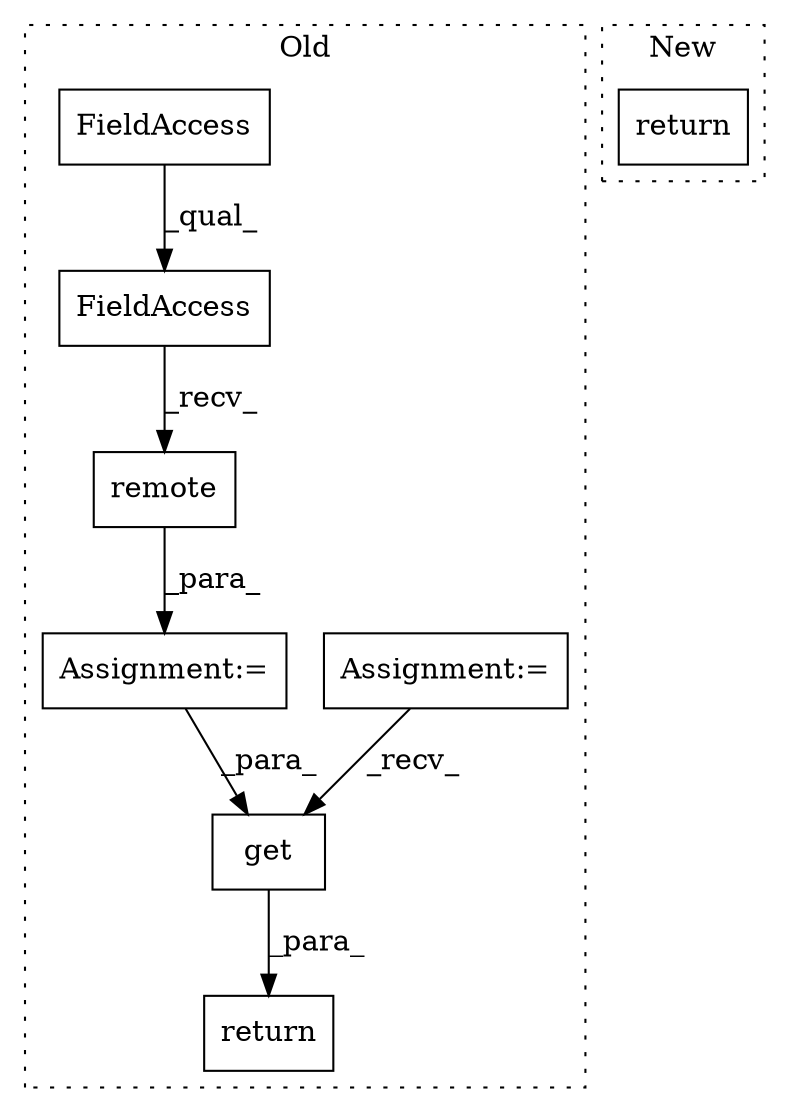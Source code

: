digraph G {
subgraph cluster0 {
1 [label="remote" a="32" s="1771,1782" l="7,1" shape="box"];
3 [label="FieldAccess" a="22" s="1742" l="28" shape="box"];
4 [label="return" a="41" s="1789" l="7" shape="box"];
5 [label="get" a="32" s="1800,1807" l="4,1" shape="box"];
6 [label="Assignment:=" a="7" s="1729" l="3" shape="box"];
7 [label="Assignment:=" a="7" s="1741" l="1" shape="box"];
8 [label="FieldAccess" a="22" s="1742" l="15" shape="box"];
label = "Old";
style="dotted";
}
subgraph cluster1 {
2 [label="return" a="41" s="1767" l="7" shape="box"];
label = "New";
style="dotted";
}
1 -> 7 [label="_para_"];
3 -> 1 [label="_recv_"];
5 -> 4 [label="_para_"];
6 -> 5 [label="_recv_"];
7 -> 5 [label="_para_"];
8 -> 3 [label="_qual_"];
}